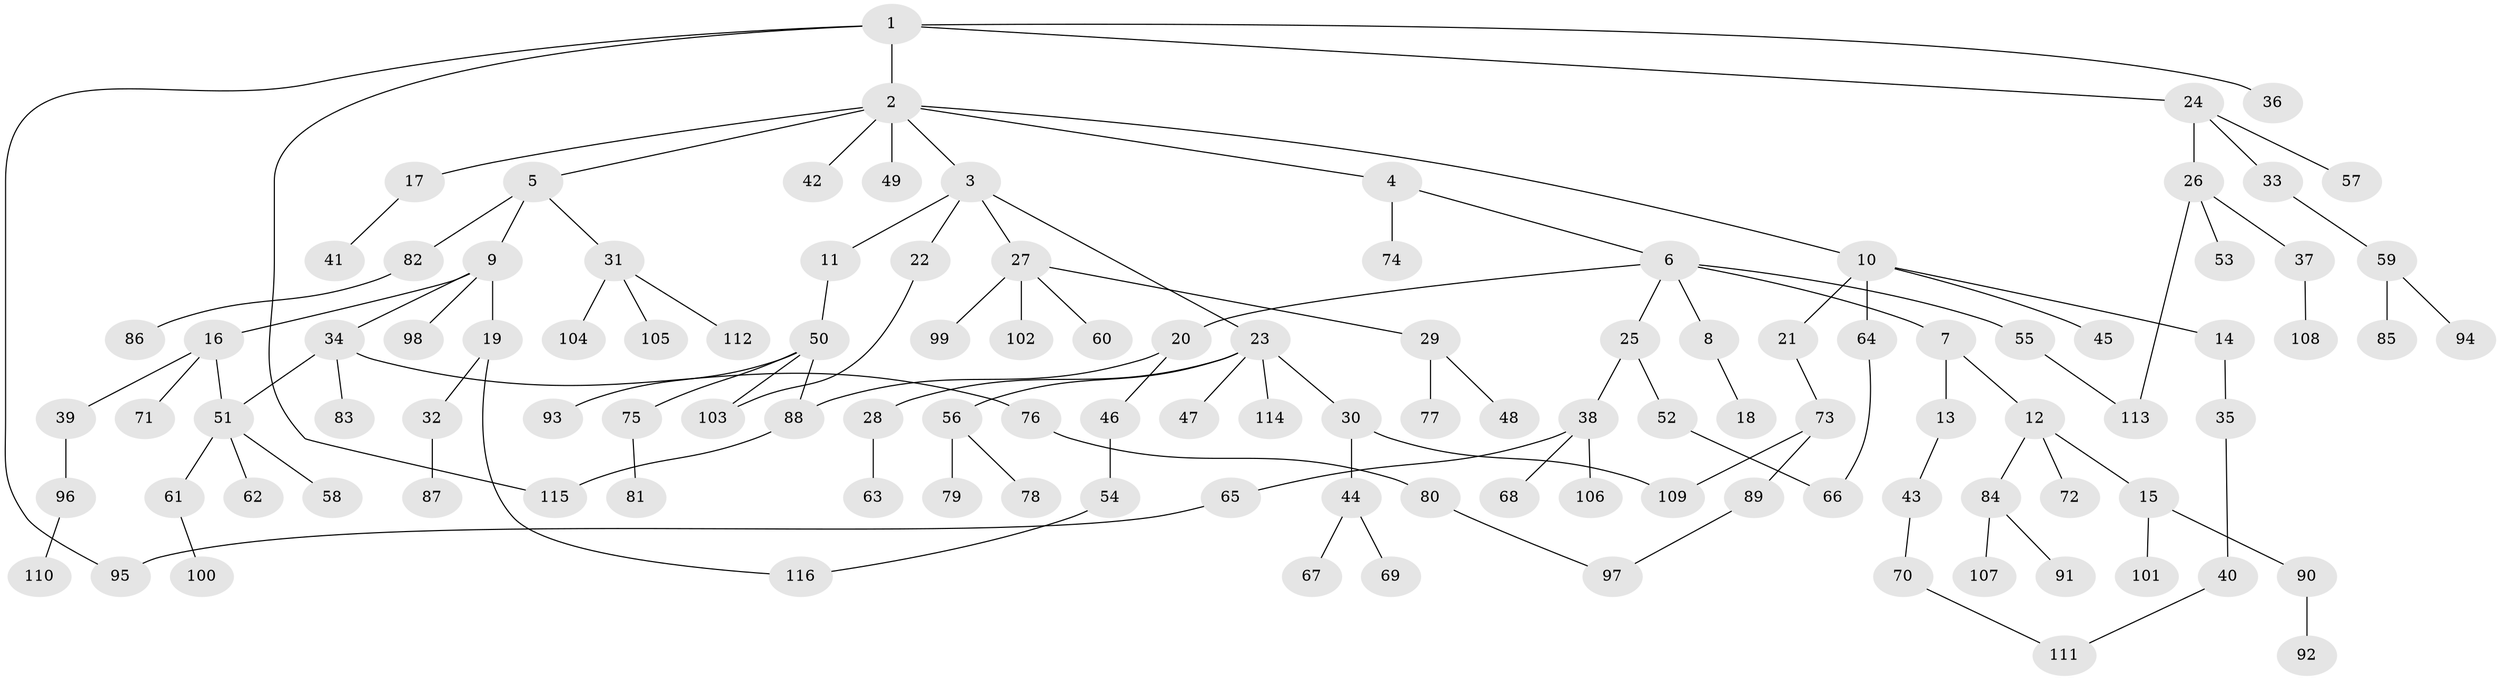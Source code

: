 // coarse degree distribution, {11: 0.012345679012345678, 9: 0.012345679012345678, 2: 0.2962962962962963, 6: 0.037037037037037035, 7: 0.024691358024691357, 5: 0.024691358024691357, 1: 0.48148148148148145, 4: 0.07407407407407407, 3: 0.037037037037037035}
// Generated by graph-tools (version 1.1) at 2025/41/03/06/25 10:41:27]
// undirected, 116 vertices, 126 edges
graph export_dot {
graph [start="1"]
  node [color=gray90,style=filled];
  1;
  2;
  3;
  4;
  5;
  6;
  7;
  8;
  9;
  10;
  11;
  12;
  13;
  14;
  15;
  16;
  17;
  18;
  19;
  20;
  21;
  22;
  23;
  24;
  25;
  26;
  27;
  28;
  29;
  30;
  31;
  32;
  33;
  34;
  35;
  36;
  37;
  38;
  39;
  40;
  41;
  42;
  43;
  44;
  45;
  46;
  47;
  48;
  49;
  50;
  51;
  52;
  53;
  54;
  55;
  56;
  57;
  58;
  59;
  60;
  61;
  62;
  63;
  64;
  65;
  66;
  67;
  68;
  69;
  70;
  71;
  72;
  73;
  74;
  75;
  76;
  77;
  78;
  79;
  80;
  81;
  82;
  83;
  84;
  85;
  86;
  87;
  88;
  89;
  90;
  91;
  92;
  93;
  94;
  95;
  96;
  97;
  98;
  99;
  100;
  101;
  102;
  103;
  104;
  105;
  106;
  107;
  108;
  109;
  110;
  111;
  112;
  113;
  114;
  115;
  116;
  1 -- 2;
  1 -- 24;
  1 -- 36;
  1 -- 95;
  1 -- 115;
  2 -- 3;
  2 -- 4;
  2 -- 5;
  2 -- 10;
  2 -- 17;
  2 -- 42;
  2 -- 49;
  3 -- 11;
  3 -- 22;
  3 -- 23;
  3 -- 27;
  4 -- 6;
  4 -- 74;
  5 -- 9;
  5 -- 31;
  5 -- 82;
  6 -- 7;
  6 -- 8;
  6 -- 20;
  6 -- 25;
  6 -- 55;
  7 -- 12;
  7 -- 13;
  8 -- 18;
  9 -- 16;
  9 -- 19;
  9 -- 34;
  9 -- 98;
  10 -- 14;
  10 -- 21;
  10 -- 45;
  10 -- 64;
  11 -- 50;
  12 -- 15;
  12 -- 72;
  12 -- 84;
  13 -- 43;
  14 -- 35;
  15 -- 90;
  15 -- 101;
  16 -- 39;
  16 -- 71;
  16 -- 51;
  17 -- 41;
  19 -- 32;
  19 -- 116;
  20 -- 46;
  20 -- 88;
  21 -- 73;
  22 -- 103;
  23 -- 28;
  23 -- 30;
  23 -- 47;
  23 -- 56;
  23 -- 114;
  24 -- 26;
  24 -- 33;
  24 -- 57;
  25 -- 38;
  25 -- 52;
  26 -- 37;
  26 -- 53;
  26 -- 113;
  27 -- 29;
  27 -- 60;
  27 -- 99;
  27 -- 102;
  28 -- 63;
  29 -- 48;
  29 -- 77;
  30 -- 44;
  30 -- 109;
  31 -- 104;
  31 -- 105;
  31 -- 112;
  32 -- 87;
  33 -- 59;
  34 -- 51;
  34 -- 76;
  34 -- 83;
  35 -- 40;
  37 -- 108;
  38 -- 65;
  38 -- 68;
  38 -- 106;
  39 -- 96;
  40 -- 111;
  43 -- 70;
  44 -- 67;
  44 -- 69;
  46 -- 54;
  50 -- 75;
  50 -- 93;
  50 -- 103;
  50 -- 88;
  51 -- 58;
  51 -- 61;
  51 -- 62;
  52 -- 66;
  54 -- 116;
  55 -- 113;
  56 -- 78;
  56 -- 79;
  59 -- 85;
  59 -- 94;
  61 -- 100;
  64 -- 66;
  65 -- 95;
  70 -- 111;
  73 -- 89;
  73 -- 109;
  75 -- 81;
  76 -- 80;
  80 -- 97;
  82 -- 86;
  84 -- 91;
  84 -- 107;
  88 -- 115;
  89 -- 97;
  90 -- 92;
  96 -- 110;
}
